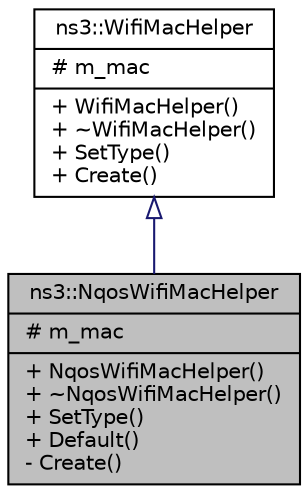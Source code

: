 digraph "ns3::NqosWifiMacHelper"
{
  edge [fontname="Helvetica",fontsize="10",labelfontname="Helvetica",labelfontsize="10"];
  node [fontname="Helvetica",fontsize="10",shape=record];
  Node1 [label="{ns3::NqosWifiMacHelper\n|# m_mac\l|+ NqosWifiMacHelper()\l+ ~NqosWifiMacHelper()\l+ SetType()\l+ Default()\l- Create()\l}",height=0.2,width=0.4,color="black", fillcolor="grey75", style="filled", fontcolor="black"];
  Node2 -> Node1 [dir="back",color="midnightblue",fontsize="10",style="solid",arrowtail="onormal"];
  Node2 [label="{ns3::WifiMacHelper\n|# m_mac\l|+ WifiMacHelper()\l+ ~WifiMacHelper()\l+ SetType()\l+ Create()\l}",height=0.2,width=0.4,color="black", fillcolor="white", style="filled",URL="$d7/df0/classns3_1_1WifiMacHelper.html",tooltip="create MAC layers for a ns3::WifiNetDevice. "];
}
